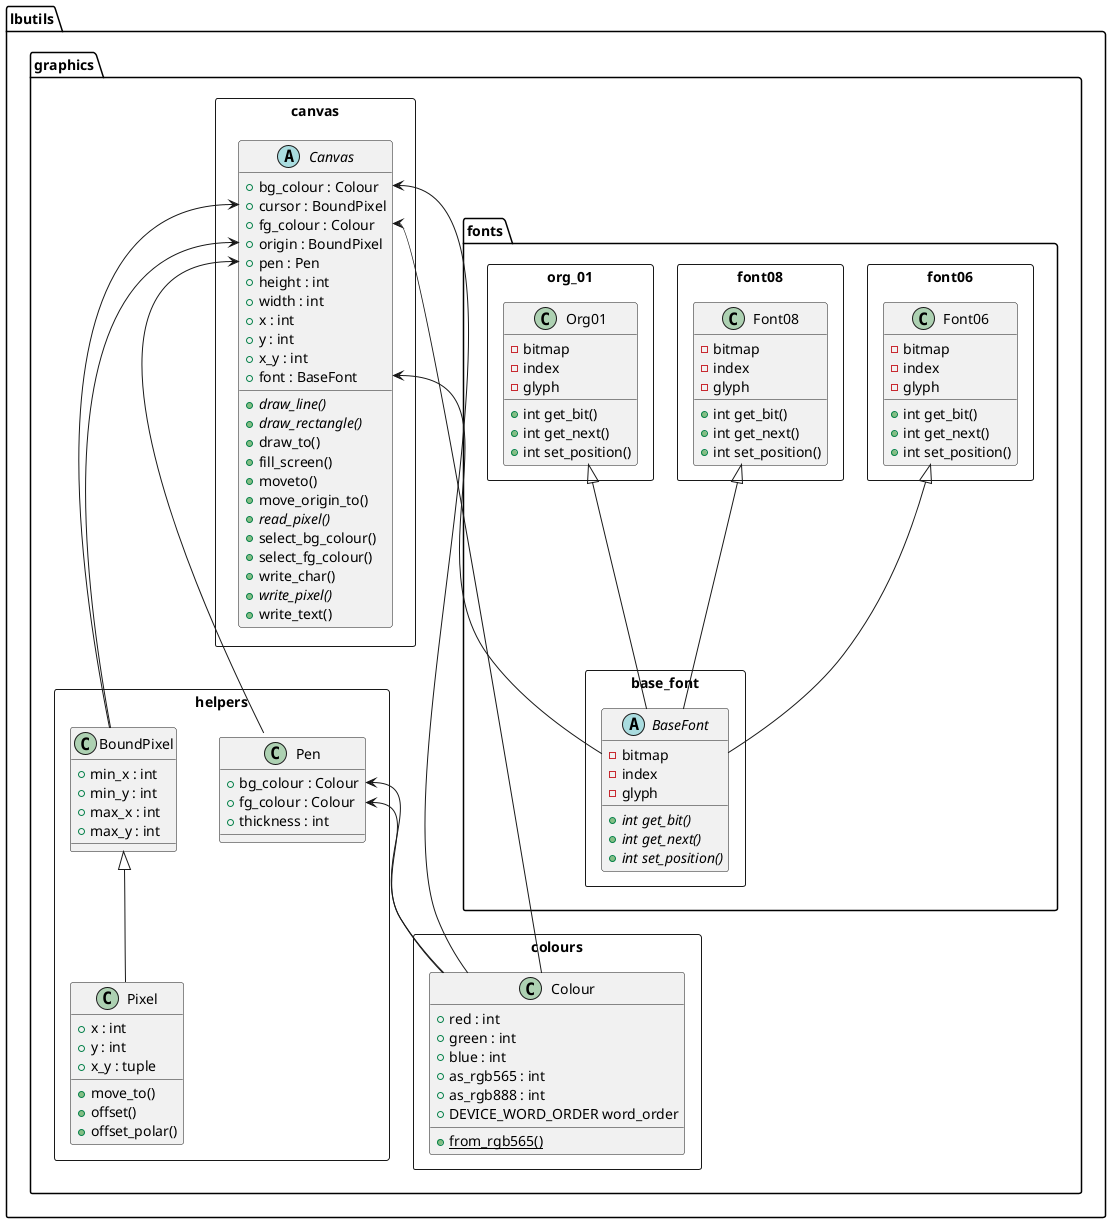 @startuml lbutils_graphics
namespace lbutils {
    namespace graphics {
        namespace fonts {
            namespace base_font <<Rectangle>> {
                abstract class BaseFont {
                    - bitmap
                    - index
                    - glyph
                    {abstract} +int get_bit()
                    {abstract} +int get_next()
                    {abstract} +int set_position()
                }
            }
            namespace font06 <<Rectangle>> {
                class Font06 {
                    - bitmap
                    - index
                    - glyph
                    +int get_bit()
                    +int get_next()
                    +int set_position()
                }
            }
            namespace font08 <<Rectangle>> {
                class Font08{
                    - bitmap
                    - index
                    - glyph
                    +int get_bit()
                    +int get_next()
                    +int set_position()
                }
            }
            namespace org_01 <<Rectangle>> {
                class Org01{
                    - bitmap
                    - index
                    - glyph
                    +int get_bit()
                    +int get_next()
                    +int set_position()
                }
            }
        }
    namespace helpers <<Rectangle>> {
        class Pen {
            + bg_colour : Colour
            + fg_colour : Colour
            + thickness : int
            }
        class Pixel {
            + x : int
            + y : int
            + x_y : tuple
            +move_to()
            +offset()
            +offset_polar()
            }
        class BoundPixel {
            + min_x : int
            + min_y : int
            + max_x : int
            + max_y : int
            }
    }
    namespace colours <<Rectangle>> {
        class Colour {
            + red : int
            + green : int
            + blue : int
            + as_rgb565 : int
            + as_rgb888 : int
            +DEVICE_WORD_ORDER word_order
            {static} +from_rgb565()
        }
    }
    namespace canvas <<Rectangle>> {
        abstract class Canvas {
            + bg_colour : Colour
            + cursor : BoundPixel
            + fg_colour : Colour
            + origin : BoundPixel
            + pen : Pen
            + height : int
            + width : int
            + x : int
            + y : int
            + x_y : int
            + font : BaseFont
            {abstract} +draw_line()
            {abstract} +draw_rectangle()
            +draw_to()
            +fill_screen()
            +moveto()
            +move_origin_to()
            {abstract} +read_pixel()
            +select_bg_colour()
            +select_fg_colour()
            +write_char()
            {abstract} +write_pixel()
            +write_text()
            }
        }
    }
}

lbutils.graphics.fonts.font06.Font06 <|-- lbutils.graphics.fonts.base_font.BaseFont
lbutils.graphics.fonts.font08.Font08 <|-- lbutils.graphics.fonts.base_font.BaseFont
lbutils.graphics.fonts.org_01.Org01 <|-- lbutils.graphics.fonts.base_font.BaseFont

lbutils.graphics.helpers.Pen::bg_colour <-- lbutils.graphics.colours.Colour
lbutils.graphics.helpers.Pen::fg_colour <-- lbutils.graphics.colours.Colour

lbutils.graphics.helpers.BoundPixel <|-- lbutils.graphics.helpers.Pixel

lbutils.graphics.canvas.Canvas::bg_colour <-- lbutils.graphics.colours.Colour
lbutils.graphics.canvas.Canvas::fg_colour <-- lbutils.graphics.colours.Colour
lbutils.graphics.canvas.Canvas::cursor <-- lbutils.graphics.helpers.BoundPixel
lbutils.graphics.canvas.Canvas::origin <-- lbutils.graphics.helpers.BoundPixel
lbutils.graphics.canvas.Canvas::pen <-- lbutils.graphics.helpers.Pen
lbutils.graphics.canvas.Canvas::font <-- lbutils.graphics.fonts.base_font.BaseFont

@enduml
